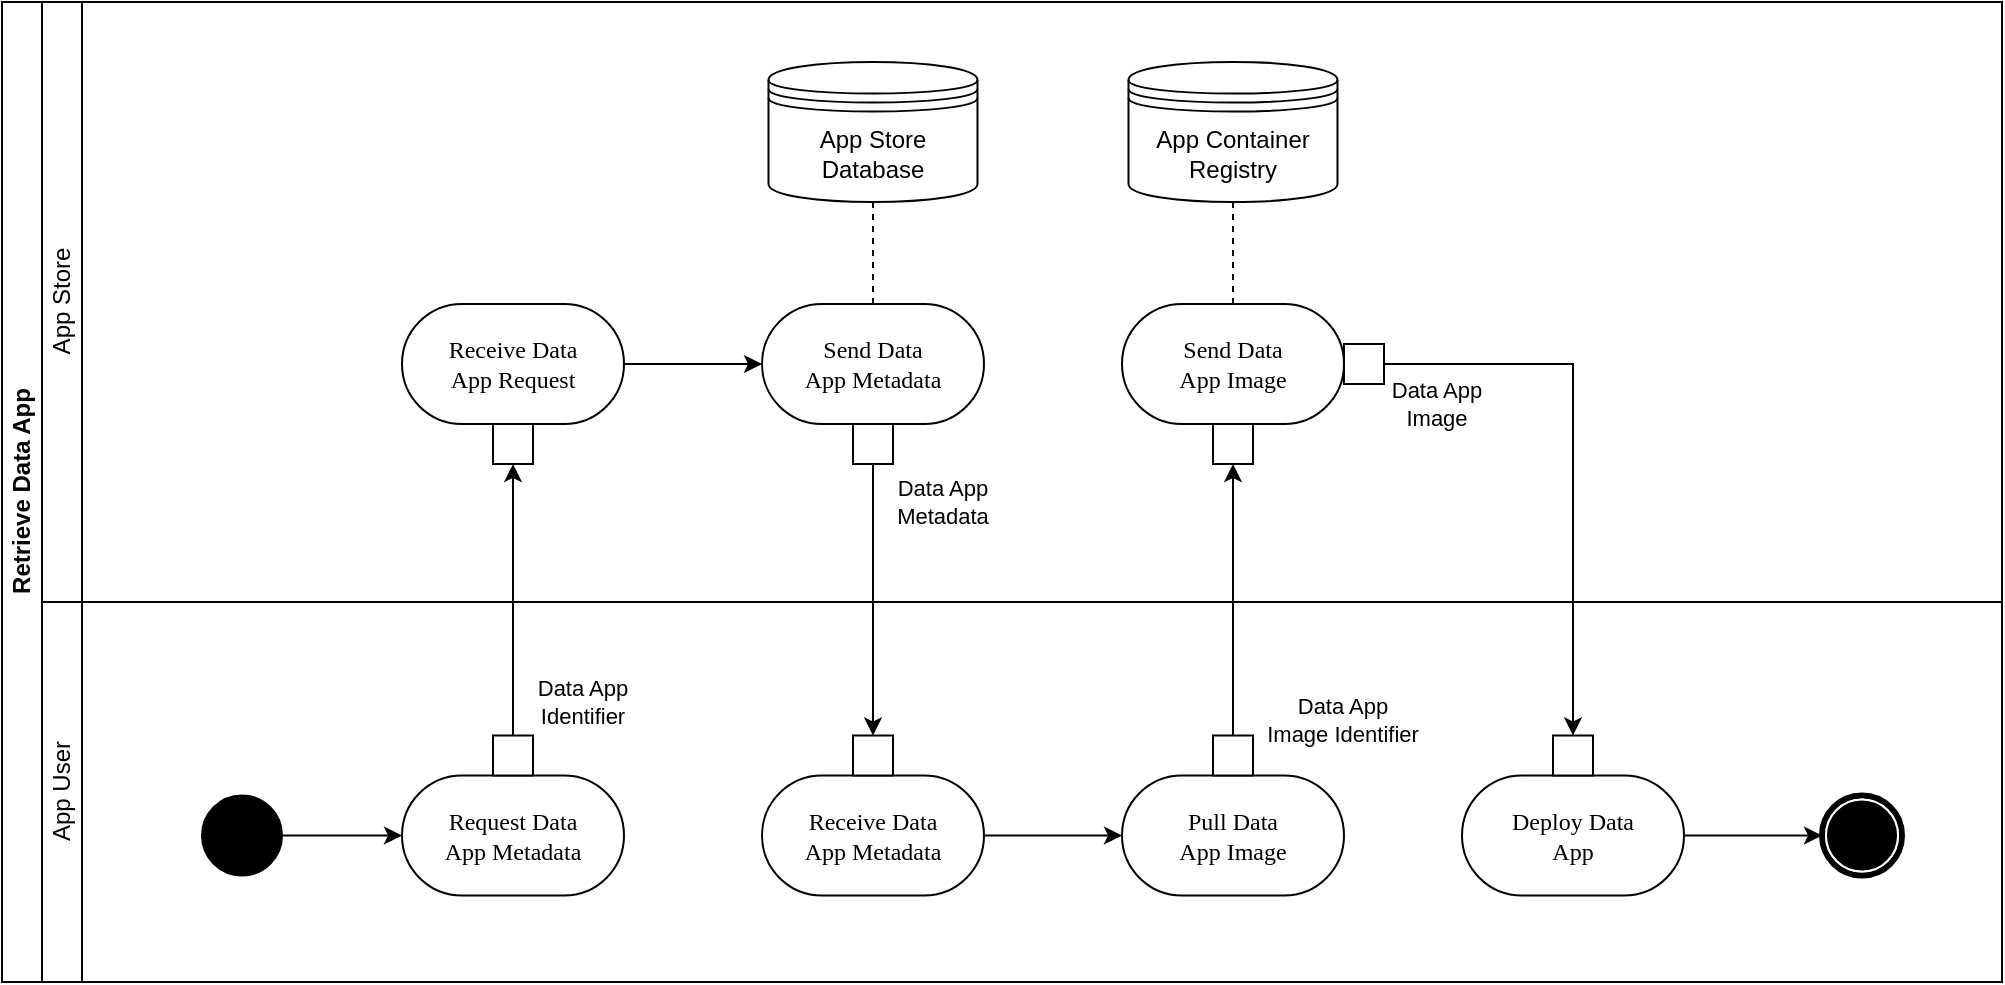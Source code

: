 <mxfile version="17.4.0" type="google" pages="2"><diagram id="OTkqKLirI1XDaXaMkRjy" name="Page-1"><mxGraphModel grid="1" page="1" gridSize="10" guides="1" tooltips="1" connect="1" arrows="1" fold="1" pageScale="1" pageWidth="1100" pageHeight="850" math="0" shadow="0"><root><mxCell id="0"/><mxCell id="1" parent="0"/><mxCell id="n1Gl_nri5RUdjFEBUlZp-1" value="Retrieve Data App" style="swimlane;html=1;childLayout=stackLayout;resizeParent=1;resizeParentMax=0;horizontal=0;startSize=20;horizontalStack=0;flipH=0;direction=east;" vertex="1" parent="1"><mxGeometry x="50" y="30" width="1000" height="490" as="geometry"/></mxCell><mxCell id="n1Gl_nri5RUdjFEBUlZp-40" value="&lt;div&gt;Data App&lt;/div&gt;&lt;div&gt;Image&lt;/div&gt;" style="edgeStyle=orthogonalEdgeStyle;rounded=0;orthogonalLoop=1;jettySize=auto;html=1;entryX=0.5;entryY=0;entryDx=0;entryDy=0;exitX=1;exitY=0.5;exitDx=0;exitDy=0;" edge="1" parent="n1Gl_nri5RUdjFEBUlZp-1" source="n1Gl_nri5RUdjFEBUlZp-45" target="n1Gl_nri5RUdjFEBUlZp-46"><mxGeometry x="-0.815" y="-20" relative="1" as="geometry"><mxPoint as="offset"/></mxGeometry></mxCell><mxCell id="n1Gl_nri5RUdjFEBUlZp-44" value="&lt;div&gt;Data App&lt;/div&gt;&lt;div&gt;Image Identifier&lt;/div&gt;" style="rounded=0;orthogonalLoop=1;jettySize=auto;html=1;entryX=0.5;entryY=1;entryDx=0;entryDy=0;exitX=0.5;exitY=0;exitDx=0;exitDy=0;" edge="1" parent="n1Gl_nri5RUdjFEBUlZp-1" source="n1Gl_nri5RUdjFEBUlZp-41" target="n1Gl_nri5RUdjFEBUlZp-43"><mxGeometry x="-0.882" y="-54" relative="1" as="geometry"><mxPoint x="445.5" y="200" as="sourcePoint"/><mxPoint x="445.5" y="348.75" as="targetPoint"/><mxPoint as="offset"/></mxGeometry></mxCell><mxCell id="n1Gl_nri5RUdjFEBUlZp-2" value="App Store" style="swimlane;html=1;startSize=20;horizontal=0;fontStyle=0" vertex="1" parent="n1Gl_nri5RUdjFEBUlZp-1"><mxGeometry x="20" width="980" height="300" as="geometry"/></mxCell><mxCell id="n1Gl_nri5RUdjFEBUlZp-36" value="&lt;div&gt;Send Data&lt;/div&gt;&lt;div&gt;App Image&lt;/div&gt;" style="rounded=1;whiteSpace=wrap;html=1;shadow=0;comic=0;labelBackgroundColor=none;strokeWidth=1;fontFamily=Verdana;fontSize=12;align=center;arcSize=50;" vertex="1" parent="n1Gl_nri5RUdjFEBUlZp-2"><mxGeometry x="540" y="151" width="111" height="60" as="geometry"/></mxCell><mxCell id="n1Gl_nri5RUdjFEBUlZp-43" value="" style="rounded=0;whiteSpace=wrap;html=1;strokeColor=default;" vertex="1" parent="n1Gl_nri5RUdjFEBUlZp-2"><mxGeometry x="585.5" y="211" width="20" height="20" as="geometry"/></mxCell><mxCell id="n1Gl_nri5RUdjFEBUlZp-45" value="" style="rounded=0;whiteSpace=wrap;html=1;strokeColor=default;" vertex="1" parent="n1Gl_nri5RUdjFEBUlZp-2"><mxGeometry x="651" y="171" width="20" height="20" as="geometry"/></mxCell><mxCell id="n1Gl_nri5RUdjFEBUlZp-52" style="rounded=0;orthogonalLoop=1;jettySize=auto;html=1;entryX=0.5;entryY=0;entryDx=0;entryDy=0;dashed=1;endArrow=none;endFill=0;exitX=0.5;exitY=1;exitDx=0;exitDy=0;" edge="1" parent="n1Gl_nri5RUdjFEBUlZp-2" source="n1Gl_nri5RUdjFEBUlZp-53" target="n1Gl_nri5RUdjFEBUlZp-36"><mxGeometry relative="1" as="geometry"><mxPoint x="630" y="110" as="sourcePoint"/><mxPoint x="425.5" y="161" as="targetPoint"/></mxGeometry></mxCell><mxCell id="n1Gl_nri5RUdjFEBUlZp-53" value="App Container Registry" style="shape=datastore;whiteSpace=wrap;html=1;" vertex="1" parent="n1Gl_nri5RUdjFEBUlZp-2"><mxGeometry x="543.25" y="30" width="104.5" height="70" as="geometry"/></mxCell><mxCell id="n1Gl_nri5RUdjFEBUlZp-54" value="App Store Database" style="shape=datastore;whiteSpace=wrap;html=1;" vertex="1" parent="n1Gl_nri5RUdjFEBUlZp-2"><mxGeometry x="363.25" y="30" width="104.5" height="70" as="geometry"/></mxCell><mxCell id="n1Gl_nri5RUdjFEBUlZp-8" value="App User" style="swimlane;html=1;startSize=20;horizontal=0;fontStyle=0" vertex="1" parent="n1Gl_nri5RUdjFEBUlZp-1"><mxGeometry x="20" y="300" width="980" height="190" as="geometry"/></mxCell><mxCell id="n1Gl_nri5RUdjFEBUlZp-10" value="" style="ellipse;whiteSpace=wrap;html=1;rounded=0;shadow=0;comic=0;labelBackgroundColor=none;strokeWidth=1;fillColor=#000000;fontFamily=Verdana;fontSize=12;align=center;" vertex="1" parent="n1Gl_nri5RUdjFEBUlZp-8"><mxGeometry x="80" y="96.75" width="40" height="40" as="geometry"/></mxCell><mxCell id="n1Gl_nri5RUdjFEBUlZp-16" value="" style="edgeStyle=orthogonalEdgeStyle;rounded=0;orthogonalLoop=1;jettySize=auto;html=1;entryX=0;entryY=0.5;entryDx=0;entryDy=0;exitX=1;exitY=0.5;exitDx=0;exitDy=0;" edge="1" parent="n1Gl_nri5RUdjFEBUlZp-8" source="n1Gl_nri5RUdjFEBUlZp-10" target="n1Gl_nri5RUdjFEBUlZp-26"><mxGeometry relative="1" as="geometry"><mxPoint x="325" y="116.75" as="targetPoint"/><mxPoint x="210" y="116.75" as="sourcePoint"/></mxGeometry></mxCell><mxCell id="n1Gl_nri5RUdjFEBUlZp-4" value="&lt;div&gt;Receive Data&lt;/div&gt;&lt;div&gt;App Request&lt;/div&gt;" style="rounded=1;whiteSpace=wrap;html=1;shadow=0;comic=0;labelBackgroundColor=none;strokeWidth=1;fontFamily=Verdana;fontSize=12;align=center;arcSize=50;" vertex="1" parent="n1Gl_nri5RUdjFEBUlZp-8"><mxGeometry x="180" y="-149" width="111" height="60" as="geometry"/></mxCell><mxCell id="n1Gl_nri5RUdjFEBUlZp-5" value="&lt;div&gt;Send Data&lt;/div&gt;&lt;div&gt;App Metadata&lt;/div&gt;" style="rounded=1;whiteSpace=wrap;html=1;shadow=0;comic=0;labelBackgroundColor=none;strokeWidth=1;fontFamily=Verdana;fontSize=12;align=center;arcSize=50;" vertex="1" parent="n1Gl_nri5RUdjFEBUlZp-8"><mxGeometry x="360" y="-149" width="111" height="60" as="geometry"/></mxCell><mxCell id="n1Gl_nri5RUdjFEBUlZp-3" style="edgeStyle=orthogonalEdgeStyle;rounded=0;orthogonalLoop=1;jettySize=auto;html=1;entryX=0;entryY=0.5;entryDx=0;entryDy=0;" edge="1" parent="n1Gl_nri5RUdjFEBUlZp-8" source="n1Gl_nri5RUdjFEBUlZp-4" target="n1Gl_nri5RUdjFEBUlZp-5"><mxGeometry relative="1" as="geometry"/></mxCell><mxCell id="n1Gl_nri5RUdjFEBUlZp-6" value="" style="rounded=0;whiteSpace=wrap;html=1;strokeColor=default;" vertex="1" parent="n1Gl_nri5RUdjFEBUlZp-8"><mxGeometry x="225.5" y="-89" width="20" height="20" as="geometry"/></mxCell><mxCell id="n1Gl_nri5RUdjFEBUlZp-7" value="" style="rounded=0;whiteSpace=wrap;html=1;strokeColor=default;" vertex="1" parent="n1Gl_nri5RUdjFEBUlZp-8"><mxGeometry x="405.5" y="-89" width="20" height="20" as="geometry"/></mxCell><mxCell id="n1Gl_nri5RUdjFEBUlZp-30" value="&lt;div&gt;Data App&lt;/div&gt;&lt;div&gt;Identifier&lt;/div&gt;" style="edgeStyle=orthogonalEdgeStyle;rounded=0;orthogonalLoop=1;jettySize=auto;html=1;entryX=0.5;entryY=1;entryDx=0;entryDy=0;" edge="1" parent="n1Gl_nri5RUdjFEBUlZp-8" source="n1Gl_nri5RUdjFEBUlZp-28" target="n1Gl_nri5RUdjFEBUlZp-6"><mxGeometry x="-0.748" y="-34" relative="1" as="geometry"><mxPoint as="offset"/></mxGeometry></mxCell><mxCell id="n1Gl_nri5RUdjFEBUlZp-31" value="&lt;div&gt;Data App&lt;/div&gt;&lt;div&gt;Metadata&lt;/div&gt;" style="rounded=0;orthogonalLoop=1;jettySize=auto;html=1;entryX=0.5;entryY=0;entryDx=0;entryDy=0;exitX=0.5;exitY=1;exitDx=0;exitDy=0;" edge="1" parent="n1Gl_nri5RUdjFEBUlZp-8" source="n1Gl_nri5RUdjFEBUlZp-7" target="n1Gl_nri5RUdjFEBUlZp-29"><mxGeometry x="-0.731" y="34" relative="1" as="geometry"><mxPoint x="245.5" y="48.75" as="sourcePoint"/><mxPoint x="245.5" y="-100" as="targetPoint"/><mxPoint as="offset"/></mxGeometry></mxCell><mxCell id="n1Gl_nri5RUdjFEBUlZp-26" value="&lt;div&gt;Request Data&lt;/div&gt;&lt;div&gt;App Metadata&lt;br&gt;&lt;/div&gt;" style="rounded=1;whiteSpace=wrap;html=1;shadow=0;comic=0;labelBackgroundColor=none;strokeWidth=1;fontFamily=Verdana;fontSize=12;align=center;arcSize=50;" vertex="1" parent="n1Gl_nri5RUdjFEBUlZp-8"><mxGeometry x="180" y="86.75" width="111" height="60" as="geometry"/></mxCell><mxCell id="n1Gl_nri5RUdjFEBUlZp-27" value="&lt;div&gt;Receive Data&lt;/div&gt;&lt;div&gt;App Metadata&lt;br&gt;&lt;/div&gt;" style="rounded=1;whiteSpace=wrap;html=1;shadow=0;comic=0;labelBackgroundColor=none;strokeWidth=1;fontFamily=Verdana;fontSize=12;align=center;arcSize=50;" vertex="1" parent="n1Gl_nri5RUdjFEBUlZp-8"><mxGeometry x="360" y="86.75" width="111" height="60" as="geometry"/></mxCell><mxCell id="n1Gl_nri5RUdjFEBUlZp-28" value="" style="rounded=0;whiteSpace=wrap;html=1;strokeColor=default;" vertex="1" parent="n1Gl_nri5RUdjFEBUlZp-8"><mxGeometry x="225.5" y="66.75" width="20" height="20" as="geometry"/></mxCell><mxCell id="n1Gl_nri5RUdjFEBUlZp-29" value="" style="rounded=0;whiteSpace=wrap;html=1;strokeColor=default;" vertex="1" parent="n1Gl_nri5RUdjFEBUlZp-8"><mxGeometry x="405.5" y="66.75" width="20" height="20" as="geometry"/></mxCell><mxCell id="n1Gl_nri5RUdjFEBUlZp-32" value="&lt;div&gt;Pull Data&lt;/div&gt;&lt;div&gt;App Image&lt;/div&gt;" style="rounded=1;whiteSpace=wrap;html=1;shadow=0;comic=0;labelBackgroundColor=none;strokeWidth=1;fontFamily=Verdana;fontSize=12;align=center;arcSize=50;" vertex="1" parent="n1Gl_nri5RUdjFEBUlZp-8"><mxGeometry x="540" y="86.75" width="111" height="60" as="geometry"/></mxCell><mxCell id="n1Gl_nri5RUdjFEBUlZp-33" value="" style="shape=mxgraph.bpmn.shape;html=1;verticalLabelPosition=bottom;labelBackgroundColor=#ffffff;verticalAlign=top;perimeter=ellipsePerimeter;outline=end;symbol=terminate;rounded=0;shadow=0;comic=0;strokeWidth=1;fontFamily=Verdana;fontSize=12;align=center;" vertex="1" parent="n1Gl_nri5RUdjFEBUlZp-8"><mxGeometry x="890" y="96.75" width="40" height="40" as="geometry"/></mxCell><mxCell id="n1Gl_nri5RUdjFEBUlZp-35" style="edgeStyle=orthogonalEdgeStyle;rounded=0;orthogonalLoop=1;jettySize=auto;html=1;entryX=0;entryY=0.5;entryDx=0;entryDy=0;" edge="1" parent="n1Gl_nri5RUdjFEBUlZp-8" source="n1Gl_nri5RUdjFEBUlZp-27" target="n1Gl_nri5RUdjFEBUlZp-32"><mxGeometry relative="1" as="geometry"/></mxCell><mxCell id="n1Gl_nri5RUdjFEBUlZp-48" style="edgeStyle=orthogonalEdgeStyle;rounded=0;orthogonalLoop=1;jettySize=auto;html=1;entryX=0;entryY=0.5;entryDx=0;entryDy=0;" edge="1" parent="n1Gl_nri5RUdjFEBUlZp-8" source="n1Gl_nri5RUdjFEBUlZp-39" target="n1Gl_nri5RUdjFEBUlZp-33"><mxGeometry relative="1" as="geometry"/></mxCell><mxCell id="n1Gl_nri5RUdjFEBUlZp-39" value="&lt;div&gt;Deploy Data&lt;/div&gt;&lt;div&gt;App&lt;br&gt;&lt;/div&gt;" style="rounded=1;whiteSpace=wrap;html=1;shadow=0;comic=0;labelBackgroundColor=none;strokeWidth=1;fontFamily=Verdana;fontSize=12;align=center;arcSize=50;" vertex="1" parent="n1Gl_nri5RUdjFEBUlZp-8"><mxGeometry x="710" y="86.75" width="111" height="60" as="geometry"/></mxCell><mxCell id="n1Gl_nri5RUdjFEBUlZp-41" value="" style="rounded=0;whiteSpace=wrap;html=1;strokeColor=default;" vertex="1" parent="n1Gl_nri5RUdjFEBUlZp-8"><mxGeometry x="585.5" y="66.75" width="20" height="20" as="geometry"/></mxCell><mxCell id="n1Gl_nri5RUdjFEBUlZp-46" value="" style="rounded=0;whiteSpace=wrap;html=1;strokeColor=default;" vertex="1" parent="n1Gl_nri5RUdjFEBUlZp-8"><mxGeometry x="755.5" y="66.75" width="20" height="20" as="geometry"/></mxCell><mxCell id="n1Gl_nri5RUdjFEBUlZp-50" style="rounded=0;orthogonalLoop=1;jettySize=auto;html=1;entryX=0.5;entryY=0;entryDx=0;entryDy=0;dashed=1;endArrow=none;endFill=0;exitX=0.5;exitY=1;exitDx=0;exitDy=0;" edge="1" parent="n1Gl_nri5RUdjFEBUlZp-1" source="n1Gl_nri5RUdjFEBUlZp-54" target="n1Gl_nri5RUdjFEBUlZp-5"><mxGeometry relative="1" as="geometry"><mxPoint x="435.5" y="100.0" as="sourcePoint"/><mxPoint x="550" y="75" as="targetPoint"/></mxGeometry></mxCell></root></mxGraphModel></diagram><diagram id="WKf5aEa63bBznFMZ7QdR" name="Page-2"><mxGraphModel grid="1" page="1" gridSize="10" guides="1" tooltips="1" connect="1" arrows="1" fold="1" pageScale="1" pageWidth="827" pageHeight="1169" math="0" shadow="0"><root><mxCell id="0"/><mxCell id="1" parent="0"/><mxCell id="fySqEJi2-DSzihVXjgBo-1" value="Retrieve Data App" style="swimlane;childLayout=stackLayout;resizeParent=1;resizeParentMax=0;horizontal=1;startSize=20;horizontalStack=0;fontStyle=1" vertex="1" parent="1"><mxGeometry x="60" y="70" width="970" height="500" as="geometry"/></mxCell><mxCell id="fySqEJi2-DSzihVXjgBo-2" value="App Store" style="swimlane;startSize=20;horizontal=0;" vertex="1" parent="fySqEJi2-DSzihVXjgBo-1"><mxGeometry y="20" width="970" height="280" as="geometry"/></mxCell><mxCell id="UaziEqax8RoL-VLqUAgm-1" value="&lt;div&gt;Send Data&lt;/div&gt;&lt;div&gt;App Image&lt;/div&gt;" style="rounded=1;whiteSpace=wrap;html=1;shadow=0;comic=0;labelBackgroundColor=none;strokeWidth=1;fontFamily=Verdana;fontSize=12;align=center;arcSize=50;" vertex="1" parent="fySqEJi2-DSzihVXjgBo-2"><mxGeometry x="540" y="151" width="111" height="60" as="geometry"/></mxCell><mxCell id="UaziEqax8RoL-VLqUAgm-2" value="" style="rounded=0;whiteSpace=wrap;html=1;strokeColor=default;" vertex="1" parent="fySqEJi2-DSzihVXjgBo-2"><mxGeometry x="585.5" y="211" width="20" height="20" as="geometry"/></mxCell><mxCell id="UaziEqax8RoL-VLqUAgm-3" value="" style="rounded=0;whiteSpace=wrap;html=1;strokeColor=default;" vertex="1" parent="fySqEJi2-DSzihVXjgBo-2"><mxGeometry x="651" y="171" width="20" height="20" as="geometry"/></mxCell><mxCell id="UaziEqax8RoL-VLqUAgm-4" style="rounded=0;orthogonalLoop=1;jettySize=auto;html=1;entryX=0.5;entryY=0;entryDx=0;entryDy=0;dashed=1;endArrow=none;endFill=0;exitX=0.5;exitY=1;exitDx=0;exitDy=0;" edge="1" parent="fySqEJi2-DSzihVXjgBo-2" source="UaziEqax8RoL-VLqUAgm-5" target="UaziEqax8RoL-VLqUAgm-1"><mxGeometry relative="1" as="geometry"><mxPoint x="560" y="80" as="sourcePoint"/><mxPoint x="355.5" y="131" as="targetPoint"/></mxGeometry></mxCell><mxCell id="UaziEqax8RoL-VLqUAgm-5" value="&lt;div&gt;App Store&lt;/div&gt;&lt;div&gt;Image Registry&lt;/div&gt;" style="shape=datastore;whiteSpace=wrap;html=1;" vertex="1" parent="fySqEJi2-DSzihVXjgBo-2"><mxGeometry x="543.25" y="30" width="104.5" height="70" as="geometry"/></mxCell><mxCell id="UaziEqax8RoL-VLqUAgm-6" value="App Store Database" style="shape=datastore;whiteSpace=wrap;html=1;" vertex="1" parent="fySqEJi2-DSzihVXjgBo-2"><mxGeometry x="363.25" y="30" width="104.5" height="70" as="geometry"/></mxCell><mxCell id="UaziEqax8RoL-VLqUAgm-7" value="&lt;div&gt;Receive Data&lt;/div&gt;&lt;div&gt;App Request&lt;/div&gt;" style="rounded=1;whiteSpace=wrap;html=1;shadow=0;comic=0;labelBackgroundColor=none;strokeWidth=1;fontFamily=Verdana;fontSize=12;align=center;arcSize=50;" vertex="1" parent="fySqEJi2-DSzihVXjgBo-2"><mxGeometry x="180" y="151" width="111" height="60" as="geometry"/></mxCell><mxCell id="UaziEqax8RoL-VLqUAgm-8" value="&lt;div&gt;Send Data&lt;/div&gt;&lt;div&gt;App Metadata&lt;/div&gt;" style="rounded=1;whiteSpace=wrap;html=1;shadow=0;comic=0;labelBackgroundColor=none;strokeWidth=1;fontFamily=Verdana;fontSize=12;align=center;arcSize=50;" vertex="1" parent="fySqEJi2-DSzihVXjgBo-2"><mxGeometry x="360" y="151" width="111" height="60" as="geometry"/></mxCell><mxCell id="UaziEqax8RoL-VLqUAgm-9" style="edgeStyle=orthogonalEdgeStyle;rounded=0;orthogonalLoop=1;jettySize=auto;html=1;entryX=0;entryY=0.5;entryDx=0;entryDy=0;" edge="1" parent="fySqEJi2-DSzihVXjgBo-2" source="UaziEqax8RoL-VLqUAgm-7" target="UaziEqax8RoL-VLqUAgm-8"><mxGeometry relative="1" as="geometry"/></mxCell><mxCell id="UaziEqax8RoL-VLqUAgm-10" value="" style="rounded=0;whiteSpace=wrap;html=1;strokeColor=default;" vertex="1" parent="fySqEJi2-DSzihVXjgBo-2"><mxGeometry x="225.5" y="211" width="20" height="20" as="geometry"/></mxCell><mxCell id="UaziEqax8RoL-VLqUAgm-11" value="" style="rounded=0;whiteSpace=wrap;html=1;strokeColor=default;" vertex="1" parent="fySqEJi2-DSzihVXjgBo-2"><mxGeometry x="405.5" y="211" width="20" height="20" as="geometry"/></mxCell><mxCell id="UaziEqax8RoL-VLqUAgm-12" style="rounded=0;orthogonalLoop=1;jettySize=auto;html=1;entryX=0.5;entryY=0;entryDx=0;entryDy=0;dashed=1;endArrow=none;endFill=0;exitX=0.5;exitY=1;exitDx=0;exitDy=0;" edge="1" parent="fySqEJi2-DSzihVXjgBo-2" source="UaziEqax8RoL-VLqUAgm-6" target="UaziEqax8RoL-VLqUAgm-8"><mxGeometry relative="1" as="geometry"><mxPoint x="365.5" y="70.0" as="sourcePoint"/><mxPoint x="480" y="45" as="targetPoint"/></mxGeometry></mxCell><mxCell id="fySqEJi2-DSzihVXjgBo-10" value="App Consumer" style="swimlane;startSize=20;horizontal=0;fontStyle=1" vertex="1" parent="fySqEJi2-DSzihVXjgBo-1"><mxGeometry y="300" width="970" height="200" as="geometry"/></mxCell><mxCell id="fySqEJi2-DSzihVXjgBo-11" value="Connector" style="swimlane;startSize=20;horizontal=0;fontStyle=0" vertex="1" parent="fySqEJi2-DSzihVXjgBo-10"><mxGeometry x="20" width="950" height="200" as="geometry"/></mxCell><mxCell id="sSmIDeOQfEeFK939izOb-1" value="" style="ellipse;whiteSpace=wrap;html=1;rounded=0;shadow=0;comic=0;labelBackgroundColor=none;strokeWidth=1;fillColor=#000000;fontFamily=Verdana;fontSize=12;align=center;" vertex="1" parent="fySqEJi2-DSzihVXjgBo-11"><mxGeometry x="60" y="100" width="40" height="40" as="geometry"/></mxCell><mxCell id="sSmIDeOQfEeFK939izOb-2" value="" style="edgeStyle=orthogonalEdgeStyle;rounded=0;orthogonalLoop=1;jettySize=auto;html=1;entryX=0;entryY=0.5;entryDx=0;entryDy=0;exitX=1;exitY=0.5;exitDx=0;exitDy=0;" edge="1" parent="fySqEJi2-DSzihVXjgBo-11" source="sSmIDeOQfEeFK939izOb-1" target="sSmIDeOQfEeFK939izOb-3"><mxGeometry relative="1" as="geometry"><mxPoint x="235" y="-210" as="targetPoint"/><mxPoint x="120" y="-210" as="sourcePoint"/></mxGeometry></mxCell><mxCell id="sSmIDeOQfEeFK939izOb-3" value="&lt;div&gt;Request Data&lt;/div&gt;&lt;div&gt;App Metadata&lt;br&gt;&lt;/div&gt;" style="rounded=1;whiteSpace=wrap;html=1;shadow=0;comic=0;labelBackgroundColor=none;strokeWidth=1;fontFamily=Verdana;fontSize=12;align=center;arcSize=50;" vertex="1" parent="fySqEJi2-DSzihVXjgBo-11"><mxGeometry x="160" y="90" width="111" height="60" as="geometry"/></mxCell><mxCell id="sSmIDeOQfEeFK939izOb-4" value="&lt;div&gt;Receive Data&lt;/div&gt;&lt;div&gt;App Metadata&lt;br&gt;&lt;/div&gt;" style="rounded=1;whiteSpace=wrap;html=1;shadow=0;comic=0;labelBackgroundColor=none;strokeWidth=1;fontFamily=Verdana;fontSize=12;align=center;arcSize=50;" vertex="1" parent="fySqEJi2-DSzihVXjgBo-11"><mxGeometry x="340" y="90" width="111" height="60" as="geometry"/></mxCell><mxCell id="sSmIDeOQfEeFK939izOb-5" value="" style="rounded=0;whiteSpace=wrap;html=1;strokeColor=default;" vertex="1" parent="fySqEJi2-DSzihVXjgBo-11"><mxGeometry x="205.5" y="70" width="20" height="20" as="geometry"/></mxCell><mxCell id="sSmIDeOQfEeFK939izOb-6" value="" style="rounded=0;whiteSpace=wrap;html=1;strokeColor=default;" vertex="1" parent="fySqEJi2-DSzihVXjgBo-11"><mxGeometry x="385.5" y="70" width="20" height="20" as="geometry"/></mxCell><mxCell id="sSmIDeOQfEeFK939izOb-7" value="&lt;div&gt;Pull Data&lt;/div&gt;&lt;div&gt;App Image&lt;/div&gt;" style="rounded=1;whiteSpace=wrap;html=1;shadow=0;comic=0;labelBackgroundColor=none;strokeWidth=1;fontFamily=Verdana;fontSize=12;align=center;arcSize=50;" vertex="1" parent="fySqEJi2-DSzihVXjgBo-11"><mxGeometry x="520" y="90" width="111" height="60" as="geometry"/></mxCell><mxCell id="sSmIDeOQfEeFK939izOb-8" value="" style="shape=mxgraph.bpmn.shape;html=1;verticalLabelPosition=bottom;labelBackgroundColor=#ffffff;verticalAlign=top;perimeter=ellipsePerimeter;outline=end;symbol=terminate;rounded=0;shadow=0;comic=0;strokeWidth=1;fontFamily=Verdana;fontSize=12;align=center;" vertex="1" parent="fySqEJi2-DSzihVXjgBo-11"><mxGeometry x="870" y="100" width="40" height="40" as="geometry"/></mxCell><mxCell id="sSmIDeOQfEeFK939izOb-9" style="edgeStyle=orthogonalEdgeStyle;rounded=0;orthogonalLoop=1;jettySize=auto;html=1;entryX=0;entryY=0.5;entryDx=0;entryDy=0;" edge="1" parent="fySqEJi2-DSzihVXjgBo-11" source="sSmIDeOQfEeFK939izOb-4" target="sSmIDeOQfEeFK939izOb-7"><mxGeometry relative="1" as="geometry"/></mxCell><mxCell id="sSmIDeOQfEeFK939izOb-10" style="edgeStyle=orthogonalEdgeStyle;rounded=0;orthogonalLoop=1;jettySize=auto;html=1;entryX=0;entryY=0.5;entryDx=0;entryDy=0;" edge="1" parent="fySqEJi2-DSzihVXjgBo-11" source="sSmIDeOQfEeFK939izOb-11" target="sSmIDeOQfEeFK939izOb-8"><mxGeometry relative="1" as="geometry"/></mxCell><mxCell id="sSmIDeOQfEeFK939izOb-11" value="&lt;div&gt;Deploy Data&lt;/div&gt;&lt;div&gt;App&lt;br&gt;&lt;/div&gt;" style="rounded=1;whiteSpace=wrap;html=1;shadow=0;comic=0;labelBackgroundColor=none;strokeWidth=1;fontFamily=Verdana;fontSize=12;align=center;arcSize=50;" vertex="1" parent="fySqEJi2-DSzihVXjgBo-11"><mxGeometry x="690" y="90" width="111" height="60" as="geometry"/></mxCell><mxCell id="sSmIDeOQfEeFK939izOb-12" value="" style="rounded=0;whiteSpace=wrap;html=1;strokeColor=default;" vertex="1" parent="fySqEJi2-DSzihVXjgBo-11"><mxGeometry x="565.5" y="70" width="20" height="20" as="geometry"/></mxCell><mxCell id="sSmIDeOQfEeFK939izOb-13" value="" style="rounded=0;whiteSpace=wrap;html=1;strokeColor=default;" vertex="1" parent="fySqEJi2-DSzihVXjgBo-11"><mxGeometry x="735.5" y="70" width="20" height="20" as="geometry"/></mxCell><mxCell id="tNBASRejiBg8pWN55BOq-1" value="&lt;div&gt;Data App&lt;/div&gt;&lt;div&gt;Identifier&lt;br&gt;&lt;/div&gt;" style="edgeStyle=none;rounded=0;orthogonalLoop=1;jettySize=auto;html=1;entryX=0.5;entryY=1;entryDx=0;entryDy=0;" edge="1" parent="fySqEJi2-DSzihVXjgBo-1" source="sSmIDeOQfEeFK939izOb-5" target="UaziEqax8RoL-VLqUAgm-10"><mxGeometry x="-0.798" y="-34" relative="1" as="geometry"><mxPoint x="1" as="offset"/></mxGeometry></mxCell><mxCell id="zz_hcItqTX17LWjMfG2s-1" value="&lt;div&gt;Data App&lt;/div&gt;&lt;div&gt;Metadata&lt;br&gt;&lt;/div&gt;" style="edgeStyle=none;rounded=0;orthogonalLoop=1;jettySize=auto;html=1;entryX=0.5;entryY=0;entryDx=0;entryDy=0;" edge="1" parent="fySqEJi2-DSzihVXjgBo-1" source="UaziEqax8RoL-VLqUAgm-11" target="sSmIDeOQfEeFK939izOb-6"><mxGeometry x="-0.849" y="45" relative="1" as="geometry"><mxPoint as="offset"/></mxGeometry></mxCell><mxCell id="zz_hcItqTX17LWjMfG2s-2" value="&lt;div&gt;Data App&lt;/div&gt;&lt;div&gt;Image Identifier&lt;br&gt;&lt;/div&gt;" style="edgeStyle=none;rounded=0;orthogonalLoop=1;jettySize=auto;html=1;entryX=0.5;entryY=1;entryDx=0;entryDy=0;" edge="1" parent="fySqEJi2-DSzihVXjgBo-1" source="sSmIDeOQfEeFK939izOb-12" target="UaziEqax8RoL-VLqUAgm-2"><mxGeometry x="-0.664" y="-44" relative="1" as="geometry"><mxPoint x="1" as="offset"/></mxGeometry></mxCell><mxCell id="zz_hcItqTX17LWjMfG2s-3" value="&lt;div&gt;Data App&lt;/div&gt;&lt;div&gt;Image&lt;/div&gt;" style="edgeStyle=orthogonalEdgeStyle;rounded=0;orthogonalLoop=1;jettySize=auto;html=1;entryX=0.5;entryY=0;entryDx=0;entryDy=0;" edge="1" parent="fySqEJi2-DSzihVXjgBo-1" source="UaziEqax8RoL-VLqUAgm-3" target="sSmIDeOQfEeFK939izOb-13"><mxGeometry x="-0.932" y="-29" relative="1" as="geometry"><mxPoint as="offset"/></mxGeometry></mxCell></root></mxGraphModel></diagram></mxfile>